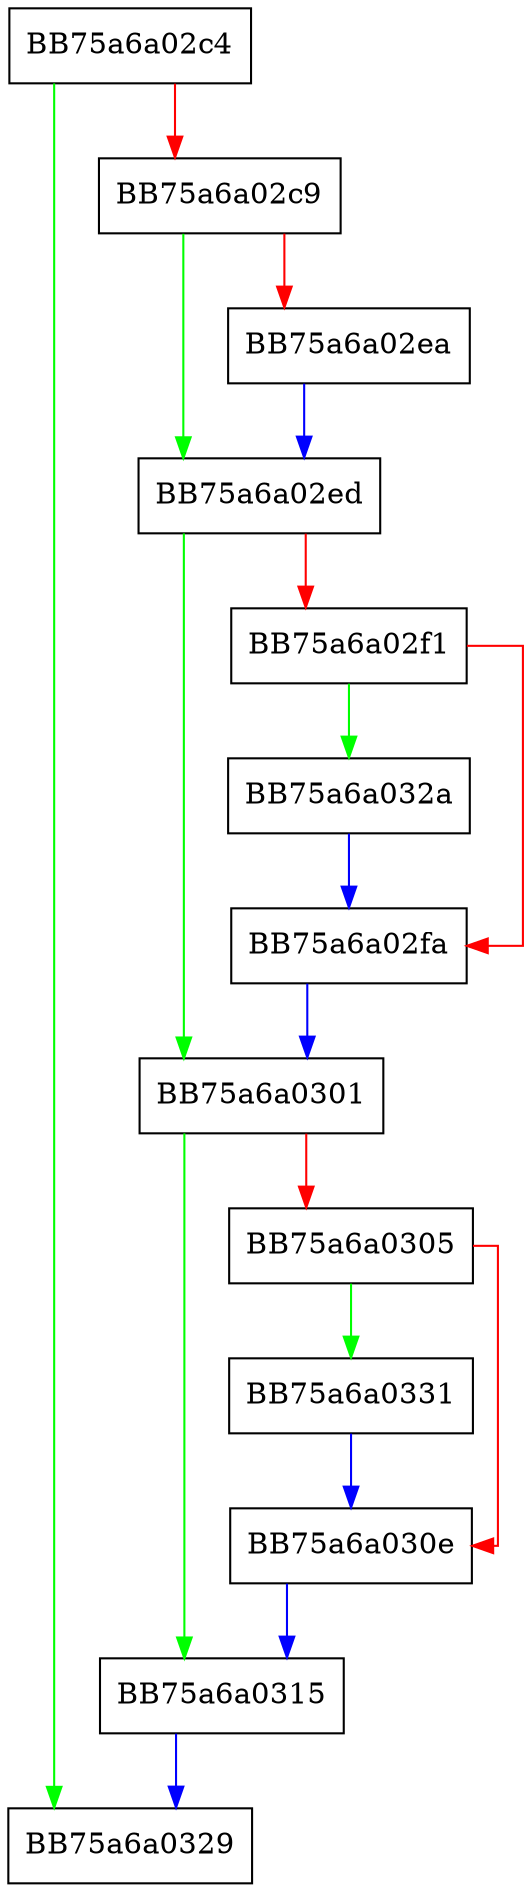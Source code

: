 digraph ResmgrSetExpandFlags {
  node [shape="box"];
  graph [splines=ortho];
  BB75a6a02c4 -> BB75a6a0329 [color="green"];
  BB75a6a02c4 -> BB75a6a02c9 [color="red"];
  BB75a6a02c9 -> BB75a6a02ed [color="green"];
  BB75a6a02c9 -> BB75a6a02ea [color="red"];
  BB75a6a02ea -> BB75a6a02ed [color="blue"];
  BB75a6a02ed -> BB75a6a0301 [color="green"];
  BB75a6a02ed -> BB75a6a02f1 [color="red"];
  BB75a6a02f1 -> BB75a6a032a [color="green"];
  BB75a6a02f1 -> BB75a6a02fa [color="red"];
  BB75a6a02fa -> BB75a6a0301 [color="blue"];
  BB75a6a0301 -> BB75a6a0315 [color="green"];
  BB75a6a0301 -> BB75a6a0305 [color="red"];
  BB75a6a0305 -> BB75a6a0331 [color="green"];
  BB75a6a0305 -> BB75a6a030e [color="red"];
  BB75a6a030e -> BB75a6a0315 [color="blue"];
  BB75a6a0315 -> BB75a6a0329 [color="blue"];
  BB75a6a032a -> BB75a6a02fa [color="blue"];
  BB75a6a0331 -> BB75a6a030e [color="blue"];
}